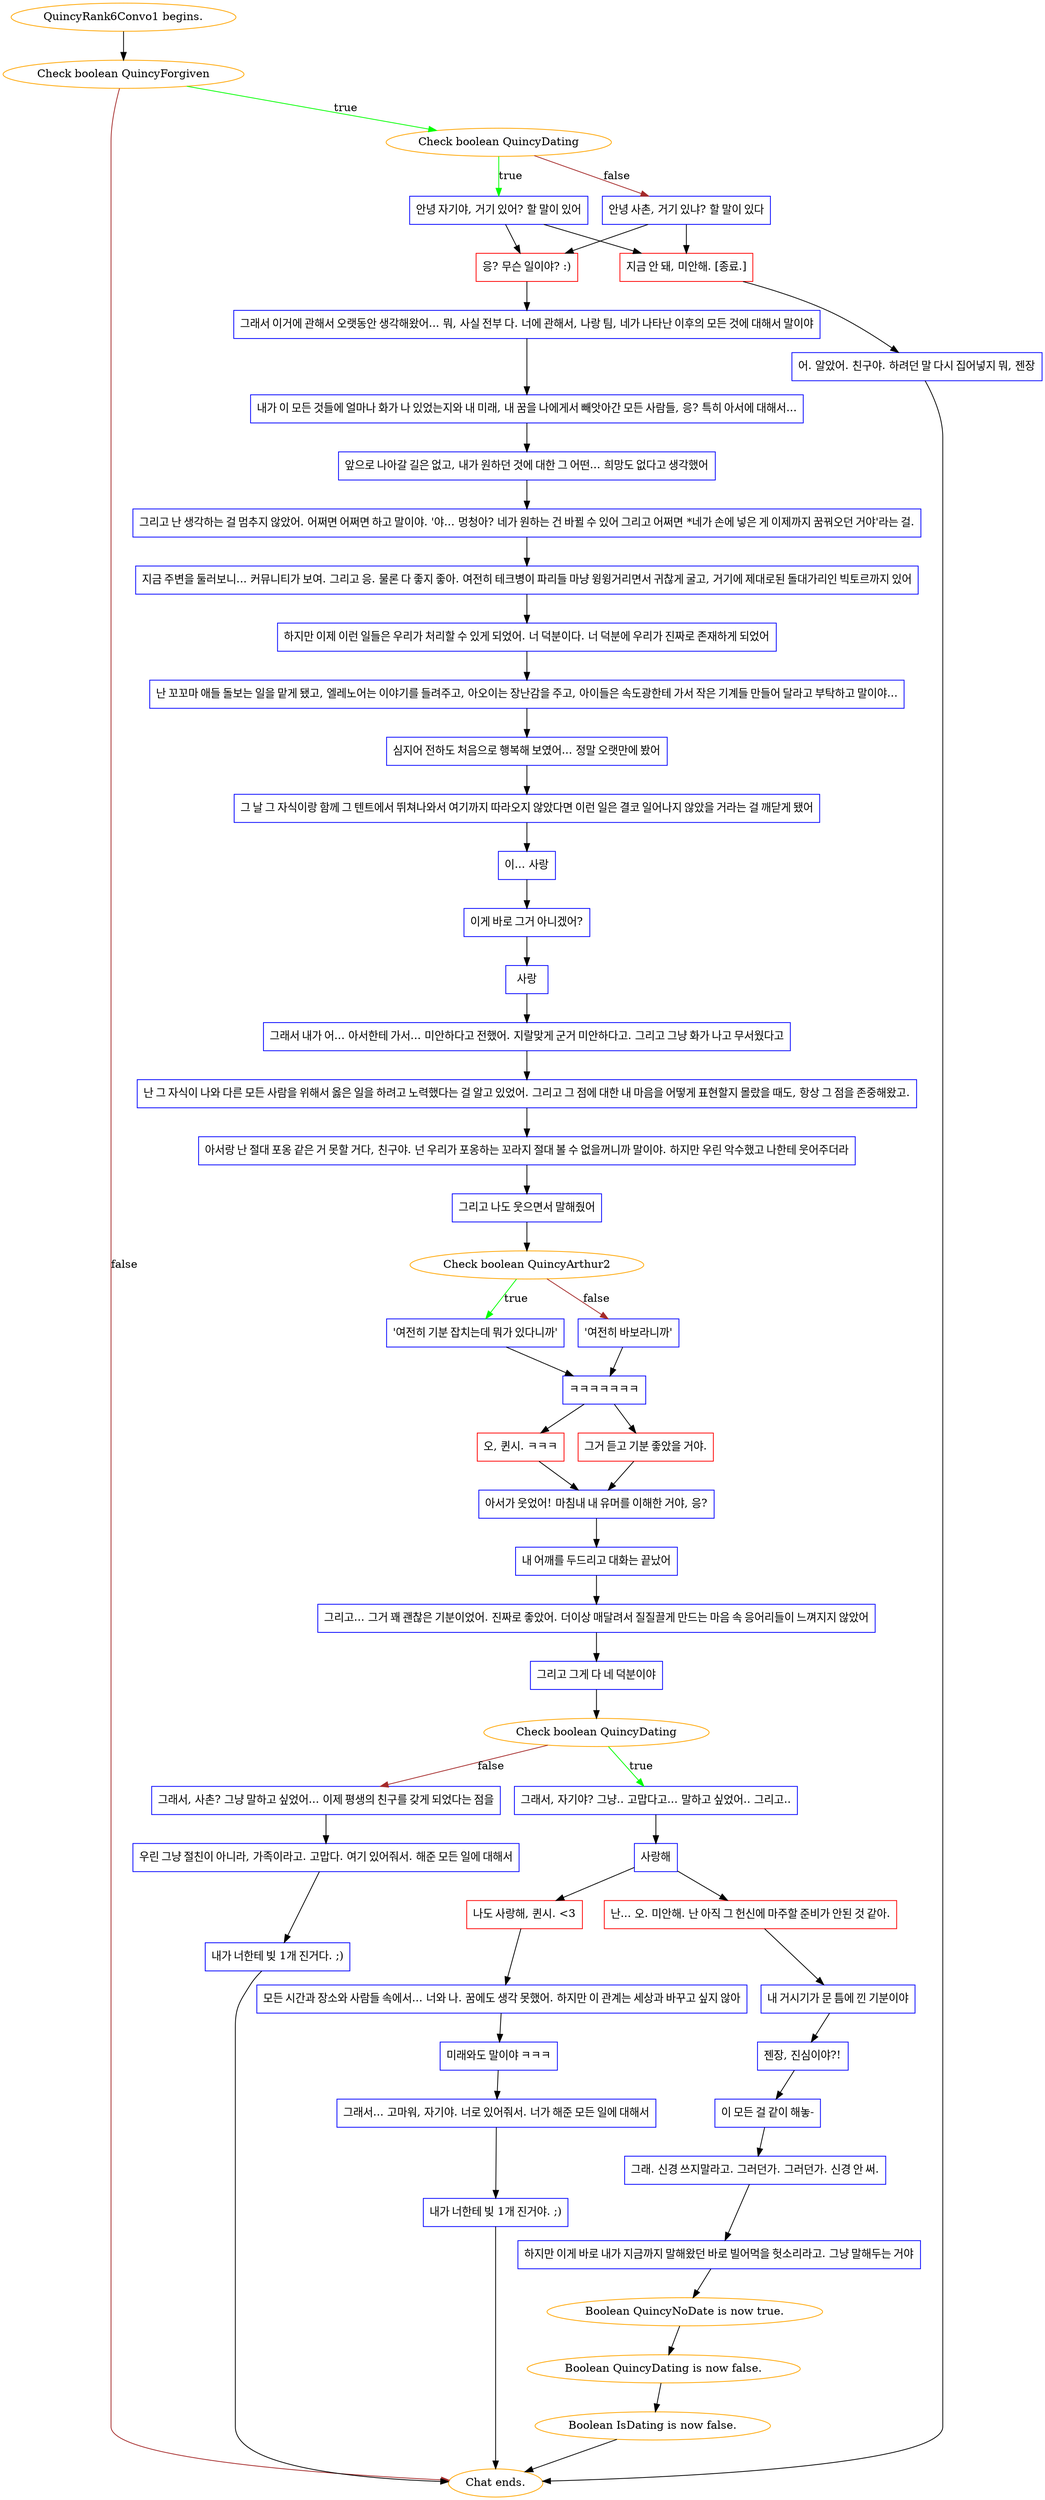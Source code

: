 digraph {
	"QuincyRank6Convo1 begins." [color=orange];
		"QuincyRank6Convo1 begins." -> j1028790650;
	j1028790650 [label="Check boolean QuincyForgiven",color=orange];
		j1028790650 -> j1681426543 [label=true,color=green];
		j1028790650 -> "Chat ends." [label=false,color=brown];
	j1681426543 [label="Check boolean QuincyDating",color=orange];
		j1681426543 -> j2136280614 [label=true,color=green];
		j1681426543 -> j3341205774 [label=false,color=brown];
	"Chat ends." [color=orange];
	j2136280614 [label="안녕 자기야, 거기 있어? 할 말이 있어",shape=box,color=blue];
		j2136280614 -> j1729251086;
		j2136280614 -> j2219769825;
	j3341205774 [label="안녕 사촌, 거기 있냐? 할 말이 있다",shape=box,color=blue];
		j3341205774 -> j1729251086;
		j3341205774 -> j2219769825;
	j1729251086 [label="응? 무슨 일이야? :)",shape=box,color=red];
		j1729251086 -> j2729869009;
	j2219769825 [label="지금 안 돼, 미안해. [종료.]",shape=box,color=red];
		j2219769825 -> j3195673825;
	j2729869009 [label="그래서 이거에 관해서 오랫동안 생각해왔어... 뭐, 사실 전부 다. 너에 관해서, 나랑 팀, 네가 나타난 이후의 모든 것에 대해서 말이야",shape=box,color=blue];
		j2729869009 -> j2722374147;
	j3195673825 [label="어. 알았어. 친구야. 하려던 말 다시 집어넣지 뭐, 젠장",shape=box,color=blue];
		j3195673825 -> "Chat ends.";
	j2722374147 [label="내가 이 모든 것들에 얼마나 화가 나 있었는지와 내 미래, 내 꿈을 나에게서 빼앗아간 모든 사람들, 응? 특히 아서에 대해서...",shape=box,color=blue];
		j2722374147 -> j3901435292;
	j3901435292 [label="앞으로 나아갈 길은 없고, 내가 원하던 것에 대한 그 어떤... 희망도 없다고 생각했어",shape=box,color=blue];
		j3901435292 -> j2288073187;
	j2288073187 [label="그리고 난 생각하는 걸 멈추지 않았어. 어쩌면 어쩌면 하고 말이야. '야... 멍청아? 네가 원하는 건 바뀔 수 있어 그리고 어쩌면 *네가 손에 넣은 게 이제까지 꿈꿔오던 거야'라는 걸.",shape=box,color=blue];
		j2288073187 -> j4253274010;
	j4253274010 [label="지금 주변을 둘러보니... 커뮤니티가 보여. 그리고 응. 물론 다 좋지 좋아. 여전히 테크병이 파리들 마냥 윙윙거리면서 귀찮게 굴고, 거기에 제대로된 돌대가리인 빅토르까지 있어",shape=box,color=blue];
		j4253274010 -> j2248956174;
	j2248956174 [label="하지만 이제 이런 일들은 우리가 처리할 수 있게 되었어. 너 덕분이다. 너 덕분에 우리가 진짜로 존재하게 되었어",shape=box,color=blue];
		j2248956174 -> j2481603829;
	j2481603829 [label="난 꼬꼬마 애들 돌보는 일을 맡게 됐고, 엘레노어는 이야기를 들려주고, 아오이는 장난감을 주고, 아이들은 속도광한테 가서 작은 기계들 만들어 달라고 부탁하고 말이야...",shape=box,color=blue];
		j2481603829 -> j2602294974;
	j2602294974 [label="심지어 전하도 처음으로 행복해 보였어... 정말 오랫만에 봤어",shape=box,color=blue];
		j2602294974 -> j1319844967;
	j1319844967 [label="그 날 그 자식이랑 함께 그 텐트에서 뛰쳐나와서 여기까지 따라오지 않았다면 이런 일은 결코 일어나지 않았을 거라는 걸 깨닫게 됐어",shape=box,color=blue];
		j1319844967 -> j1652808974;
	j1652808974 [label="이... 사랑",shape=box,color=blue];
		j1652808974 -> j431131254;
	j431131254 [label="이게 바로 그거 아니겠어?",shape=box,color=blue];
		j431131254 -> j3350858608;
	j3350858608 [label="사랑",shape=box,color=blue];
		j3350858608 -> j1620172530;
	j1620172530 [label="그래서 내가 어... 아서한테 가서... 미안하다고 전했어. 지랄맞게 군거 미안하다고. 그리고 그냥 화가 나고 무서웠다고",shape=box,color=blue];
		j1620172530 -> j3327695298;
	j3327695298 [label="난 그 자식이 나와 다른 모든 사람을 위해서 옳은 일을 하려고 노력했다는 걸 알고 있었어. 그리고 그 점에 대한 내 마음을 어떻게 표현할지 몰랐을 때도, 항상 그 점을 존중해왔고.",shape=box,color=blue];
		j3327695298 -> j1268880734;
	j1268880734 [label="아서랑 난 절대 포옹 같은 거 못할 거다, 친구야. 넌 우리가 포옹하는 꼬라지 절대 볼 수 없을꺼니까 말이야. 하지만 우린 악수했고 나한테 웃어주더라",shape=box,color=blue];
		j1268880734 -> j249258929;
	j249258929 [label="그리고 나도 웃으면서 말해줬어",shape=box,color=blue];
		j249258929 -> j44349994;
	j44349994 [label="Check boolean QuincyArthur2",color=orange];
		j44349994 -> j3280442958 [label=true,color=green];
		j44349994 -> j788867530 [label=false,color=brown];
	j3280442958 [label="'여전히 기분 잡치는데 뭐가 있다니까'",shape=box,color=blue];
		j3280442958 -> j566721910;
	j788867530 [label="'여전히 바보라니까'",shape=box,color=blue];
		j788867530 -> j566721910;
	j566721910 [label="ㅋㅋㅋㅋㅋㅋㅋ",shape=box,color=blue];
		j566721910 -> j3092192802;
		j566721910 -> j415003230;
	j3092192802 [label="오, 퀸시. ㅋㅋㅋ",shape=box,color=red];
		j3092192802 -> j1807019185;
	j415003230 [label="그거 듣고 기분 좋았을 거야.",shape=box,color=red];
		j415003230 -> j1807019185;
	j1807019185 [label="아서가 웃었어! 마침내 내 유머를 이해한 거야, 응?",shape=box,color=blue];
		j1807019185 -> j2584322211;
	j2584322211 [label="내 어깨를 두드리고 대화는 끝났어",shape=box,color=blue];
		j2584322211 -> j1160834066;
	j1160834066 [label="그리고... 그거 꽤 괜찮은 기분이었어. 진짜로 좋았어. 더이상 매달려서 질질끌게 만드는 마음 속 응어리들이 느껴지지 않았어",shape=box,color=blue];
		j1160834066 -> j1365339865;
	j1365339865 [label="그리고 그게 다 네 덕분이야",shape=box,color=blue];
		j1365339865 -> j636346702;
	j636346702 [label="Check boolean QuincyDating",color=orange];
		j636346702 -> j4268613835 [label=true,color=green];
		j636346702 -> j2225286480 [label=false,color=brown];
	j4268613835 [label="그래서, 자기야? 그냥.. 고맙다고... 말하고 싶었어.. 그리고..",shape=box,color=blue];
		j4268613835 -> j232813488;
	j2225286480 [label="그래서, 사촌? 그냥 말하고 싶었어... 이제 평생의 친구를 갖게 되었다는 점을",shape=box,color=blue];
		j2225286480 -> j2290940838;
	j232813488 [label="사랑해",shape=box,color=blue];
		j232813488 -> j845451596;
		j232813488 -> j2962487325;
	j2290940838 [label="우린 그냥 절친이 아니라, 가족이라고. 고맙다. 여기 있어줘서. 해준 모든 일에 대해서",shape=box,color=blue];
		j2290940838 -> j2154316094;
	j845451596 [label="나도 사랑해, 퀸시. <3",shape=box,color=red];
		j845451596 -> j2189622530;
	j2962487325 [label="난... 오. 미안해. 난 아직 그 헌신에 마주할 준비가 안된 것 같아.",shape=box,color=red];
		j2962487325 -> j1461914793;
	j2154316094 [label="내가 너한테 빚 1개 진거다. ;)",shape=box,color=blue];
		j2154316094 -> "Chat ends.";
	j2189622530 [label="모든 시간과 장소와 사람들 속에서... 너와 나. 꿈에도 생각 못했어. 하지만 이 관계는 세상과 바꾸고 싶지 않아",shape=box,color=blue];
		j2189622530 -> j4048854373;
	j1461914793 [label="내 거시기가 문 틈에 낀 기분이야",shape=box,color=blue];
		j1461914793 -> j3545724752;
	j4048854373 [label="미래와도 말이야 ㅋㅋㅋ",shape=box,color=blue];
		j4048854373 -> j868299236;
	j3545724752 [label="젠장, 진심이야?!",shape=box,color=blue];
		j3545724752 -> j1319794776;
	j868299236 [label="그래서... 고마워, 자기야. 너로 있어줘서. 너가 해준 모든 일에 대해서",shape=box,color=blue];
		j868299236 -> j2707994596;
	j1319794776 [label="이 모든 걸 같이 해놓-",shape=box,color=blue];
		j1319794776 -> j3454021601;
	j2707994596 [label="내가 너한테 빚 1개 진거야. ;)",shape=box,color=blue];
		j2707994596 -> "Chat ends.";
	j3454021601 [label="그래. 신경 쓰지말라고. 그러던가. 그러던가. 신경 안 써.",shape=box,color=blue];
		j3454021601 -> j1429946389;
	j1429946389 [label="하지만 이게 바로 내가 지금까지 말해왔던 바로 빌어먹을 헛소리라고. 그냥 말해두는 거야",shape=box,color=blue];
		j1429946389 -> j3567260245;
	j3567260245 [label="Boolean QuincyNoDate is now true.",color=orange];
		j3567260245 -> j3990685114;
	j3990685114 [label="Boolean QuincyDating is now false.",color=orange];
		j3990685114 -> j178902881;
	j178902881 [label="Boolean IsDating is now false.",color=orange];
		j178902881 -> "Chat ends.";
}
